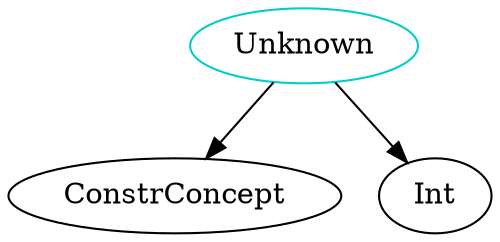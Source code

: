 digraph unknown{
Unknown	[shape=oval, color=cyan3, label="Unknown"];
Unknown -> ConstrConcept;
Unknown -> Int;
}
